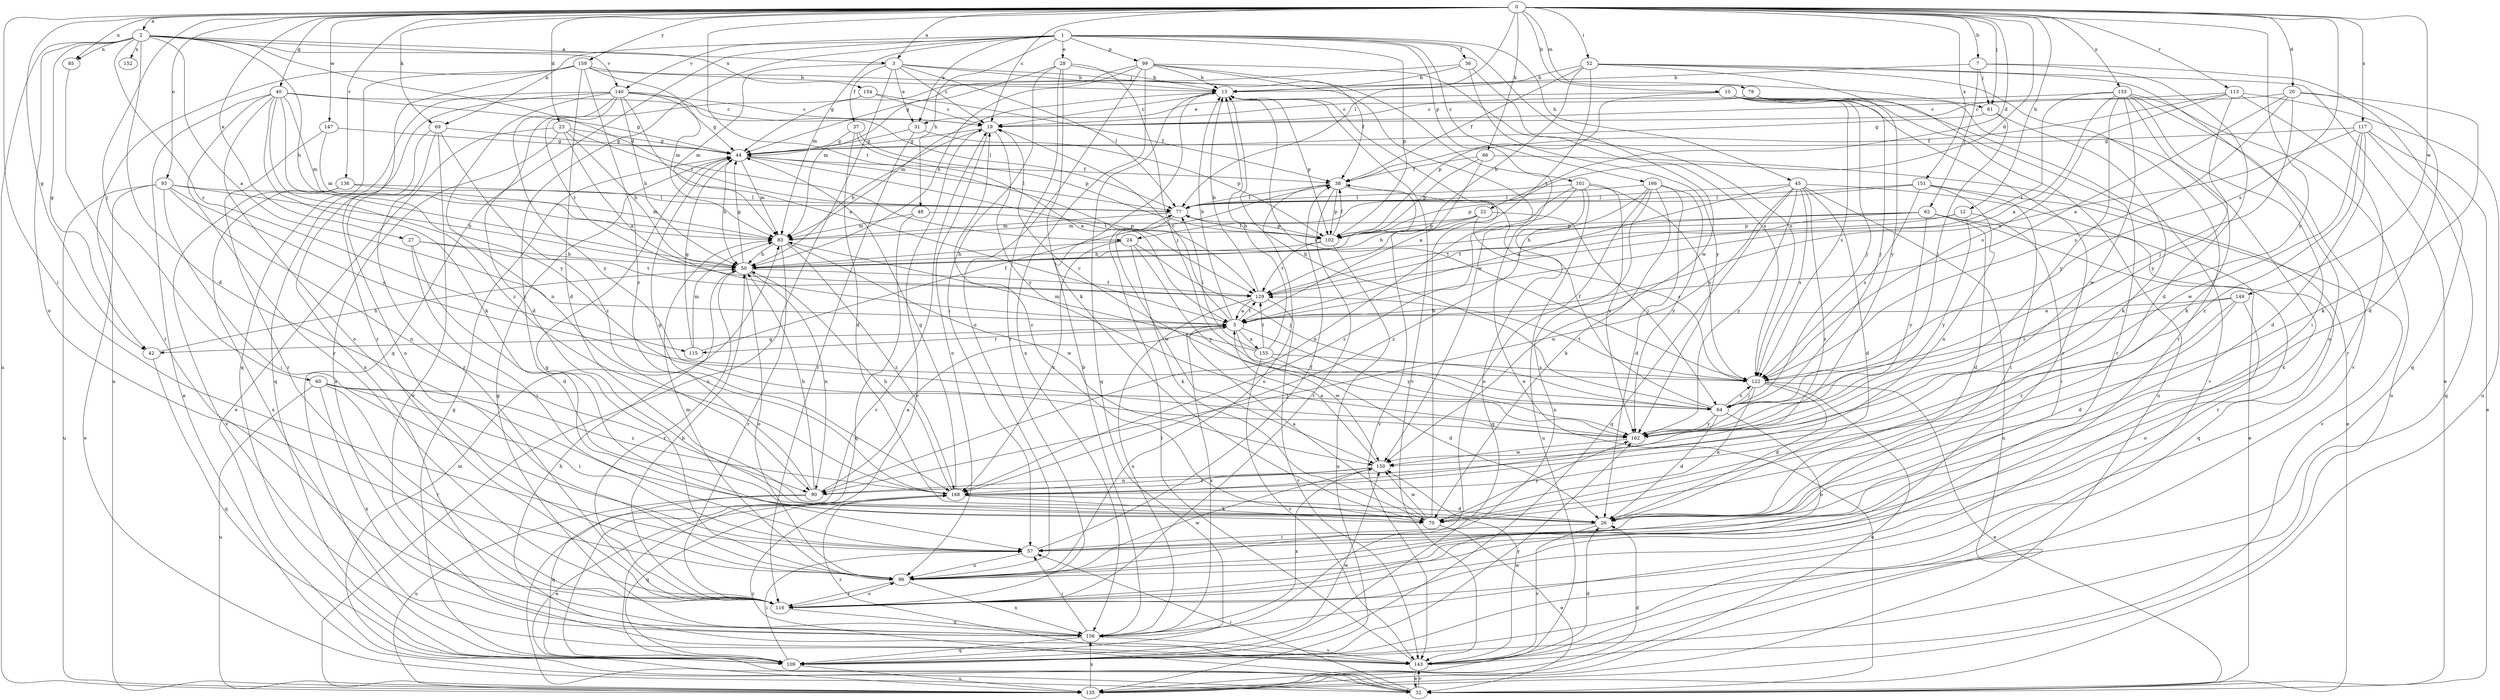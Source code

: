 strict digraph  {
0;
1;
2;
3;
5;
7;
10;
12;
13;
19;
20;
22;
23;
24;
26;
27;
28;
31;
32;
36;
37;
38;
40;
42;
44;
45;
48;
50;
52;
57;
60;
61;
62;
64;
66;
69;
70;
77;
79;
83;
85;
90;
93;
96;
99;
101;
102;
109;
113;
115;
116;
117;
122;
129;
133;
135;
136;
140;
143;
147;
149;
150;
151;
152;
154;
155;
156;
159;
162;
166;
168;
0 -> 2  [label=a];
0 -> 3  [label=a];
0 -> 7  [label=b];
0 -> 10  [label=b];
0 -> 12  [label=b];
0 -> 19  [label=c];
0 -> 20  [label=d];
0 -> 22  [label=d];
0 -> 23  [label=d];
0 -> 24  [label=d];
0 -> 27  [label=e];
0 -> 40  [label=g];
0 -> 42  [label=g];
0 -> 52  [label=i];
0 -> 57  [label=i];
0 -> 60  [label=j];
0 -> 61  [label=j];
0 -> 66  [label=k];
0 -> 69  [label=k];
0 -> 77  [label=l];
0 -> 79  [label=m];
0 -> 85  [label=n];
0 -> 93  [label=o];
0 -> 113  [label=r];
0 -> 117  [label=s];
0 -> 122  [label=s];
0 -> 129  [label=t];
0 -> 133  [label=u];
0 -> 136  [label=v];
0 -> 147  [label=w];
0 -> 149  [label=w];
0 -> 151  [label=x];
0 -> 159  [label=y];
0 -> 162  [label=y];
1 -> 28  [label=e];
1 -> 31  [label=e];
1 -> 36  [label=f];
1 -> 45  [label=h];
1 -> 48  [label=h];
1 -> 57  [label=i];
1 -> 69  [label=k];
1 -> 83  [label=m];
1 -> 99  [label=p];
1 -> 101  [label=p];
1 -> 102  [label=p];
1 -> 109  [label=q];
1 -> 140  [label=v];
1 -> 150  [label=w];
1 -> 166  [label=z];
2 -> 3  [label=a];
2 -> 5  [label=a];
2 -> 24  [label=d];
2 -> 26  [label=d];
2 -> 42  [label=g];
2 -> 50  [label=h];
2 -> 85  [label=n];
2 -> 96  [label=o];
2 -> 115  [label=r];
2 -> 135  [label=u];
2 -> 140  [label=v];
2 -> 152  [label=x];
2 -> 154  [label=x];
3 -> 13  [label=b];
3 -> 19  [label=c];
3 -> 31  [label=e];
3 -> 37  [label=f];
3 -> 61  [label=j];
3 -> 77  [label=l];
3 -> 83  [label=m];
3 -> 135  [label=u];
5 -> 13  [label=b];
5 -> 19  [label=c];
5 -> 42  [label=g];
5 -> 115  [label=r];
5 -> 129  [label=t];
5 -> 150  [label=w];
5 -> 155  [label=x];
5 -> 156  [label=x];
5 -> 162  [label=y];
7 -> 13  [label=b];
7 -> 26  [label=d];
7 -> 61  [label=j];
7 -> 62  [label=j];
7 -> 109  [label=q];
10 -> 31  [label=e];
10 -> 64  [label=j];
10 -> 102  [label=p];
10 -> 116  [label=r];
10 -> 122  [label=s];
10 -> 135  [label=u];
10 -> 143  [label=v];
12 -> 57  [label=i];
12 -> 102  [label=p];
12 -> 129  [label=t];
12 -> 162  [label=y];
13 -> 19  [label=c];
13 -> 83  [label=m];
13 -> 102  [label=p];
13 -> 109  [label=q];
13 -> 122  [label=s];
13 -> 143  [label=v];
19 -> 44  [label=g];
19 -> 50  [label=h];
19 -> 96  [label=o];
19 -> 162  [label=y];
20 -> 5  [label=a];
20 -> 19  [label=c];
20 -> 26  [label=d];
20 -> 64  [label=j];
20 -> 70  [label=k];
20 -> 122  [label=s];
22 -> 50  [label=h];
22 -> 64  [label=j];
22 -> 83  [label=m];
22 -> 102  [label=p];
22 -> 122  [label=s];
23 -> 5  [label=a];
23 -> 32  [label=e];
23 -> 44  [label=g];
23 -> 50  [label=h];
23 -> 77  [label=l];
23 -> 156  [label=x];
24 -> 50  [label=h];
24 -> 64  [label=j];
24 -> 70  [label=k];
24 -> 162  [label=y];
24 -> 168  [label=z];
26 -> 57  [label=i];
26 -> 143  [label=v];
27 -> 26  [label=d];
27 -> 50  [label=h];
27 -> 57  [label=i];
27 -> 129  [label=t];
28 -> 13  [label=b];
28 -> 57  [label=i];
28 -> 64  [label=j];
28 -> 70  [label=k];
28 -> 83  [label=m];
28 -> 116  [label=r];
31 -> 44  [label=g];
31 -> 102  [label=p];
31 -> 116  [label=r];
32 -> 57  [label=i];
32 -> 83  [label=m];
32 -> 143  [label=v];
32 -> 168  [label=z];
36 -> 13  [label=b];
36 -> 44  [label=g];
36 -> 122  [label=s];
36 -> 162  [label=y];
37 -> 5  [label=a];
37 -> 26  [label=d];
37 -> 44  [label=g];
37 -> 102  [label=p];
38 -> 77  [label=l];
38 -> 96  [label=o];
38 -> 102  [label=p];
38 -> 116  [label=r];
38 -> 143  [label=v];
40 -> 19  [label=c];
40 -> 32  [label=e];
40 -> 44  [label=g];
40 -> 70  [label=k];
40 -> 83  [label=m];
40 -> 96  [label=o];
40 -> 116  [label=r];
40 -> 162  [label=y];
40 -> 168  [label=z];
42 -> 50  [label=h];
42 -> 109  [label=q];
44 -> 38  [label=f];
44 -> 50  [label=h];
44 -> 77  [label=l];
44 -> 83  [label=m];
44 -> 129  [label=t];
45 -> 5  [label=a];
45 -> 26  [label=d];
45 -> 32  [label=e];
45 -> 77  [label=l];
45 -> 90  [label=n];
45 -> 109  [label=q];
45 -> 122  [label=s];
45 -> 135  [label=u];
45 -> 162  [label=y];
45 -> 168  [label=z];
48 -> 83  [label=m];
48 -> 102  [label=p];
48 -> 109  [label=q];
50 -> 44  [label=g];
50 -> 90  [label=n];
50 -> 96  [label=o];
50 -> 116  [label=r];
50 -> 129  [label=t];
52 -> 13  [label=b];
52 -> 32  [label=e];
52 -> 38  [label=f];
52 -> 50  [label=h];
52 -> 116  [label=r];
52 -> 129  [label=t];
52 -> 143  [label=v];
52 -> 162  [label=y];
57 -> 38  [label=f];
57 -> 96  [label=o];
60 -> 57  [label=i];
60 -> 64  [label=j];
60 -> 116  [label=r];
60 -> 135  [label=u];
60 -> 156  [label=x];
60 -> 168  [label=z];
61 -> 44  [label=g];
61 -> 64  [label=j];
61 -> 70  [label=k];
62 -> 26  [label=d];
62 -> 50  [label=h];
62 -> 102  [label=p];
62 -> 109  [label=q];
62 -> 116  [label=r];
62 -> 129  [label=t];
62 -> 162  [label=y];
64 -> 13  [label=b];
64 -> 19  [label=c];
64 -> 26  [label=d];
64 -> 38  [label=f];
64 -> 96  [label=o];
64 -> 122  [label=s];
64 -> 162  [label=y];
66 -> 5  [label=a];
66 -> 32  [label=e];
66 -> 38  [label=f];
66 -> 102  [label=p];
69 -> 44  [label=g];
69 -> 96  [label=o];
69 -> 116  [label=r];
69 -> 143  [label=v];
69 -> 168  [label=z];
70 -> 5  [label=a];
70 -> 13  [label=b];
70 -> 19  [label=c];
70 -> 32  [label=e];
70 -> 150  [label=w];
70 -> 162  [label=y];
77 -> 83  [label=m];
77 -> 102  [label=p];
77 -> 150  [label=w];
79 -> 19  [label=c];
79 -> 64  [label=j];
79 -> 116  [label=r];
79 -> 156  [label=x];
83 -> 50  [label=h];
83 -> 116  [label=r];
83 -> 150  [label=w];
83 -> 168  [label=z];
85 -> 116  [label=r];
90 -> 5  [label=a];
90 -> 44  [label=g];
90 -> 50  [label=h];
90 -> 109  [label=q];
90 -> 135  [label=u];
93 -> 32  [label=e];
93 -> 50  [label=h];
93 -> 57  [label=i];
93 -> 77  [label=l];
93 -> 90  [label=n];
93 -> 122  [label=s];
93 -> 135  [label=u];
96 -> 44  [label=g];
96 -> 83  [label=m];
96 -> 116  [label=r];
96 -> 150  [label=w];
96 -> 156  [label=x];
99 -> 13  [label=b];
99 -> 32  [label=e];
99 -> 44  [label=g];
99 -> 50  [label=h];
99 -> 96  [label=o];
99 -> 122  [label=s];
99 -> 150  [label=w];
99 -> 156  [label=x];
101 -> 77  [label=l];
101 -> 90  [label=n];
101 -> 109  [label=q];
101 -> 122  [label=s];
101 -> 135  [label=u];
101 -> 162  [label=y];
101 -> 168  [label=z];
102 -> 38  [label=f];
102 -> 50  [label=h];
102 -> 77  [label=l];
102 -> 129  [label=t];
102 -> 135  [label=u];
109 -> 19  [label=c];
109 -> 44  [label=g];
109 -> 57  [label=i];
109 -> 135  [label=u];
109 -> 150  [label=w];
109 -> 162  [label=y];
113 -> 19  [label=c];
113 -> 38  [label=f];
113 -> 116  [label=r];
113 -> 122  [label=s];
113 -> 135  [label=u];
113 -> 162  [label=y];
115 -> 38  [label=f];
115 -> 44  [label=g];
115 -> 83  [label=m];
116 -> 50  [label=h];
116 -> 96  [label=o];
116 -> 156  [label=x];
117 -> 5  [label=a];
117 -> 26  [label=d];
117 -> 32  [label=e];
117 -> 44  [label=g];
117 -> 109  [label=q];
117 -> 150  [label=w];
117 -> 168  [label=z];
122 -> 26  [label=d];
122 -> 32  [label=e];
122 -> 64  [label=j];
122 -> 70  [label=k];
122 -> 129  [label=t];
122 -> 135  [label=u];
129 -> 5  [label=a];
129 -> 13  [label=b];
129 -> 143  [label=v];
129 -> 156  [label=x];
133 -> 5  [label=a];
133 -> 19  [label=c];
133 -> 57  [label=i];
133 -> 70  [label=k];
133 -> 96  [label=o];
133 -> 129  [label=t];
133 -> 135  [label=u];
133 -> 150  [label=w];
133 -> 162  [label=y];
135 -> 19  [label=c];
135 -> 26  [label=d];
135 -> 156  [label=x];
136 -> 77  [label=l];
136 -> 83  [label=m];
136 -> 143  [label=v];
136 -> 156  [label=x];
140 -> 5  [label=a];
140 -> 19  [label=c];
140 -> 26  [label=d];
140 -> 44  [label=g];
140 -> 50  [label=h];
140 -> 77  [label=l];
140 -> 90  [label=n];
140 -> 109  [label=q];
140 -> 156  [label=x];
140 -> 162  [label=y];
143 -> 26  [label=d];
143 -> 32  [label=e];
143 -> 50  [label=h];
143 -> 77  [label=l];
143 -> 150  [label=w];
143 -> 168  [label=z];
147 -> 44  [label=g];
147 -> 83  [label=m];
147 -> 116  [label=r];
149 -> 5  [label=a];
149 -> 26  [label=d];
149 -> 96  [label=o];
149 -> 122  [label=s];
149 -> 168  [label=z];
150 -> 5  [label=a];
150 -> 90  [label=n];
150 -> 156  [label=x];
150 -> 168  [label=z];
151 -> 57  [label=i];
151 -> 77  [label=l];
151 -> 90  [label=n];
151 -> 102  [label=p];
151 -> 122  [label=s];
151 -> 143  [label=v];
154 -> 19  [label=c];
154 -> 38  [label=f];
154 -> 129  [label=t];
155 -> 13  [label=b];
155 -> 26  [label=d];
155 -> 77  [label=l];
155 -> 83  [label=m];
155 -> 122  [label=s];
155 -> 129  [label=t];
155 -> 143  [label=v];
156 -> 13  [label=b];
156 -> 44  [label=g];
156 -> 57  [label=i];
156 -> 109  [label=q];
156 -> 143  [label=v];
159 -> 13  [label=b];
159 -> 26  [label=d];
159 -> 38  [label=f];
159 -> 83  [label=m];
159 -> 109  [label=q];
159 -> 116  [label=r];
159 -> 135  [label=u];
159 -> 168  [label=z];
162 -> 150  [label=w];
166 -> 26  [label=d];
166 -> 70  [label=k];
166 -> 77  [label=l];
166 -> 96  [label=o];
166 -> 156  [label=x];
166 -> 162  [label=y];
166 -> 168  [label=z];
168 -> 26  [label=d];
168 -> 32  [label=e];
168 -> 44  [label=g];
168 -> 50  [label=h];
168 -> 70  [label=k];
168 -> 109  [label=q];
}
